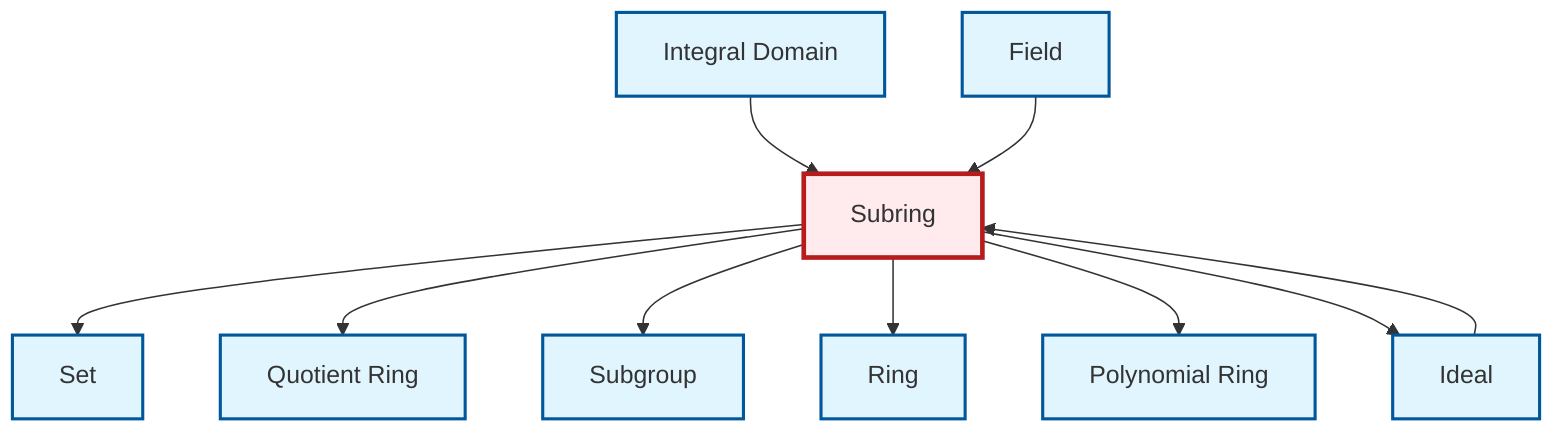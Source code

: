 graph TD
    classDef definition fill:#e1f5fe,stroke:#01579b,stroke-width:2px
    classDef theorem fill:#f3e5f5,stroke:#4a148c,stroke-width:2px
    classDef axiom fill:#fff3e0,stroke:#e65100,stroke-width:2px
    classDef example fill:#e8f5e9,stroke:#1b5e20,stroke-width:2px
    classDef current fill:#ffebee,stroke:#b71c1c,stroke-width:3px
    def-subgroup["Subgroup"]:::definition
    def-integral-domain["Integral Domain"]:::definition
    def-ideal["Ideal"]:::definition
    def-quotient-ring["Quotient Ring"]:::definition
    def-field["Field"]:::definition
    def-polynomial-ring["Polynomial Ring"]:::definition
    def-set["Set"]:::definition
    def-subring["Subring"]:::definition
    def-ring["Ring"]:::definition
    def-subring --> def-set
    def-integral-domain --> def-subring
    def-subring --> def-quotient-ring
    def-subring --> def-subgroup
    def-field --> def-subring
    def-ideal --> def-subring
    def-subring --> def-ring
    def-subring --> def-polynomial-ring
    def-subring --> def-ideal
    class def-subring current
